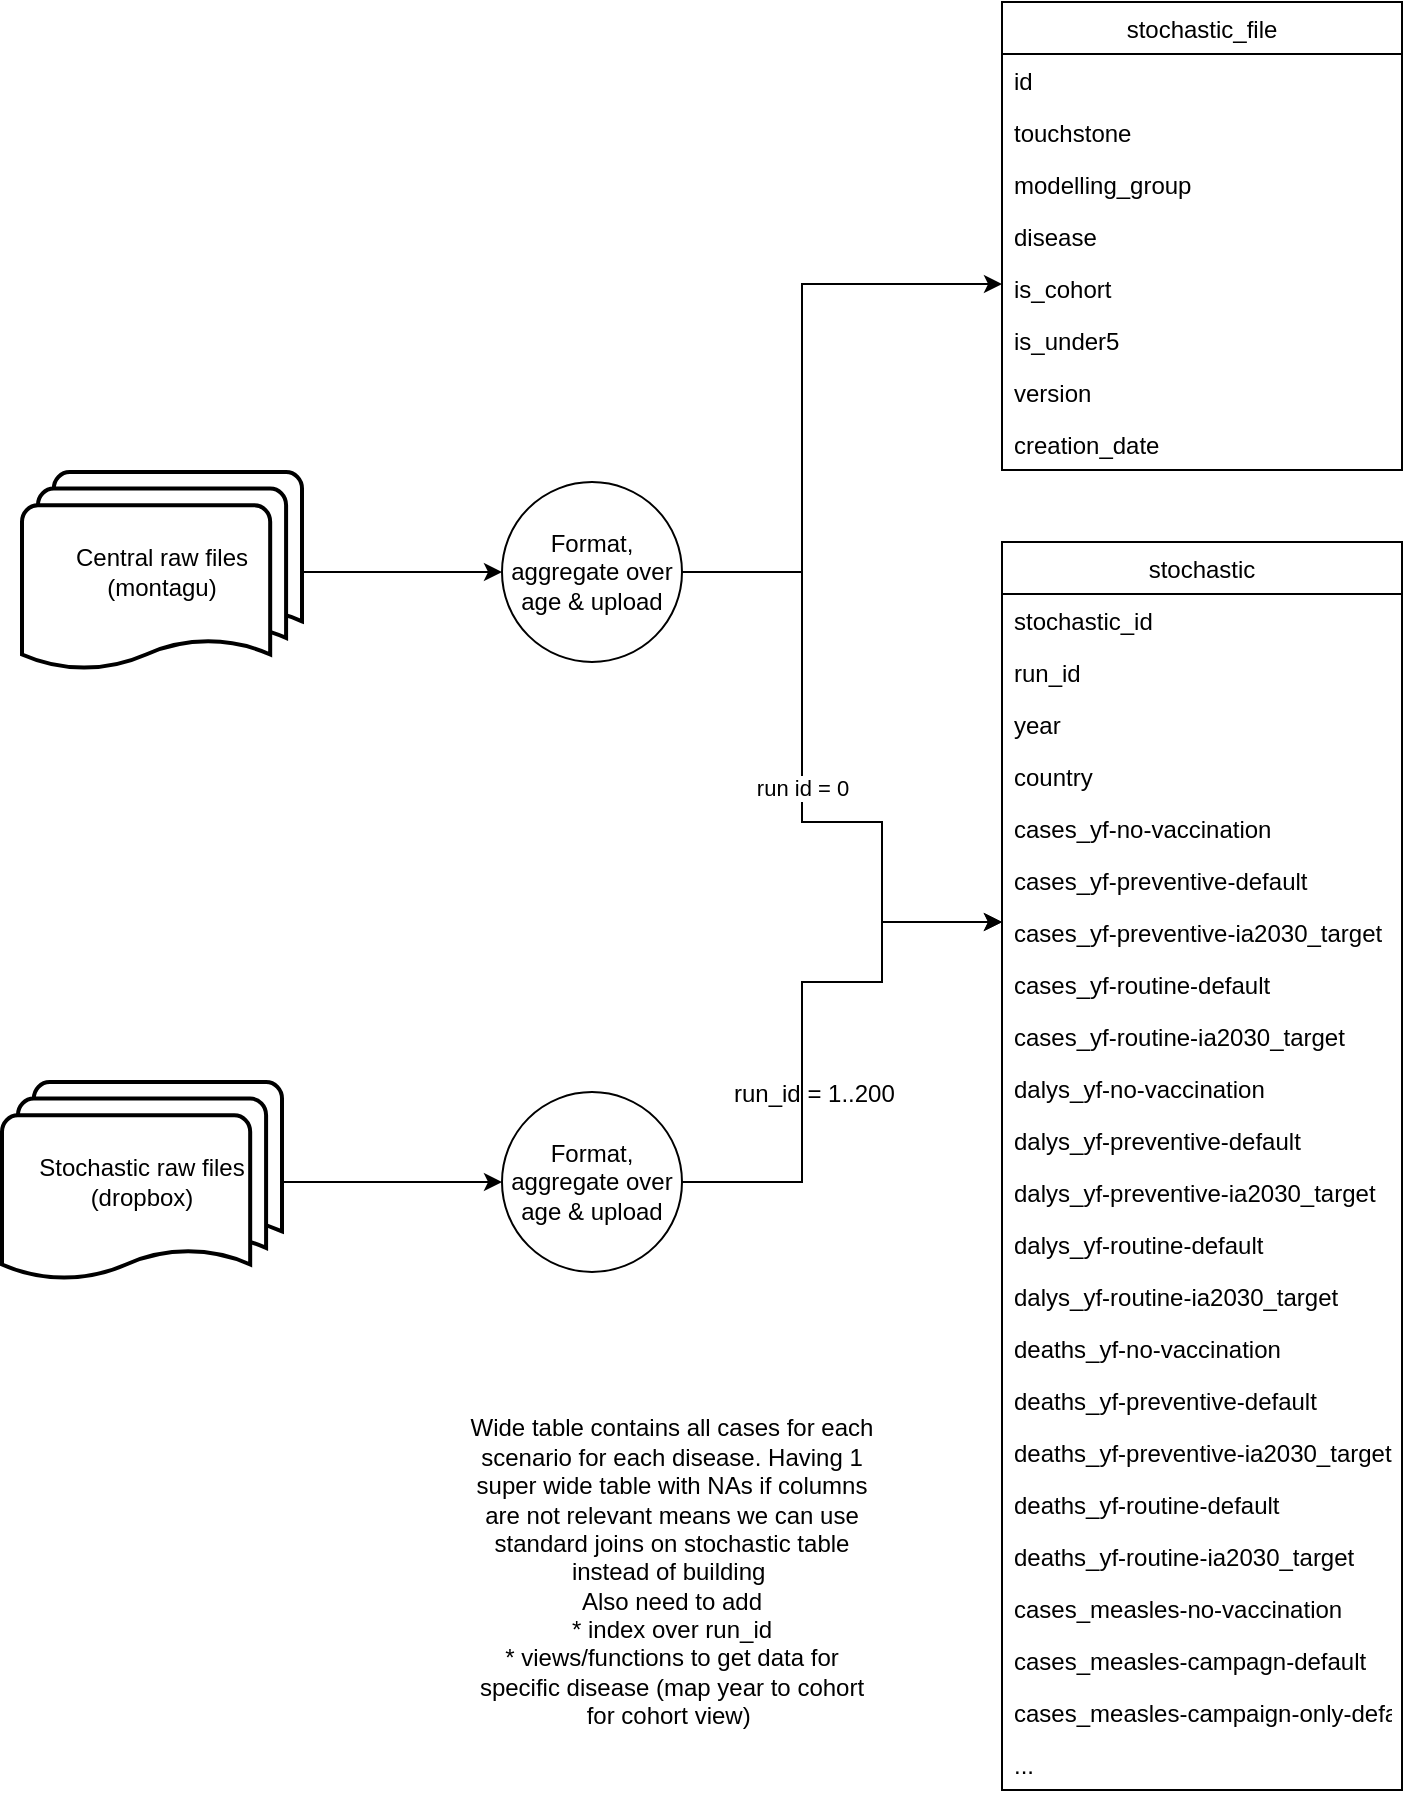 <mxfile version="16.5.1" type="device"><diagram id="mGxD8xT4z-HSewU-faGQ" name="Page-1"><mxGraphModel dx="1422" dy="905" grid="1" gridSize="10" guides="1" tooltips="1" connect="1" arrows="1" fold="1" page="1" pageScale="1" pageWidth="827" pageHeight="1169" math="0" shadow="0"><root><mxCell id="0"/><mxCell id="1" parent="0"/><mxCell id="gCDxa2Zwygsy5dwFKKMd-66" style="edgeStyle=orthogonalEdgeStyle;rounded=0;orthogonalLoop=1;jettySize=auto;html=1;" parent="1" source="gCDxa2Zwygsy5dwFKKMd-1" target="gCDxa2Zwygsy5dwFKKMd-3" edge="1"><mxGeometry relative="1" as="geometry"/></mxCell><mxCell id="gCDxa2Zwygsy5dwFKKMd-1" value="Stochastic raw files&lt;br&gt;(dropbox)" style="strokeWidth=2;html=1;shape=mxgraph.flowchart.multi-document;whiteSpace=wrap;" parent="1" vertex="1"><mxGeometry x="60" y="580" width="140" height="100" as="geometry"/></mxCell><mxCell id="gCDxa2Zwygsy5dwFKKMd-65" style="edgeStyle=orthogonalEdgeStyle;rounded=0;orthogonalLoop=1;jettySize=auto;html=1;" parent="1" source="gCDxa2Zwygsy5dwFKKMd-2" target="gCDxa2Zwygsy5dwFKKMd-4" edge="1"><mxGeometry relative="1" as="geometry"/></mxCell><mxCell id="gCDxa2Zwygsy5dwFKKMd-2" value="Central raw files&lt;br&gt;(montagu)" style="strokeWidth=2;html=1;shape=mxgraph.flowchart.multi-document;whiteSpace=wrap;" parent="1" vertex="1"><mxGeometry x="70" y="275" width="140" height="100" as="geometry"/></mxCell><mxCell id="gCDxa2Zwygsy5dwFKKMd-64" style="edgeStyle=orthogonalEdgeStyle;rounded=0;orthogonalLoop=1;jettySize=auto;html=1;" parent="1" source="gCDxa2Zwygsy5dwFKKMd-3" target="gCDxa2Zwygsy5dwFKKMd-67" edge="1"><mxGeometry relative="1" as="geometry"><Array as="points"><mxPoint x="460" y="630"/><mxPoint x="460" y="530"/><mxPoint x="500" y="530"/><mxPoint x="500" y="500"/></Array><mxPoint x="540" y="510" as="targetPoint"/></mxGeometry></mxCell><mxCell id="gCDxa2Zwygsy5dwFKKMd-3" value="Format, aggregate over age &amp;amp; upload" style="ellipse;whiteSpace=wrap;html=1;aspect=fixed;" parent="1" vertex="1"><mxGeometry x="310" y="585" width="90" height="90" as="geometry"/></mxCell><mxCell id="gCDxa2Zwygsy5dwFKKMd-61" style="edgeStyle=orthogonalEdgeStyle;rounded=0;orthogonalLoop=1;jettySize=auto;html=1;" parent="1" source="gCDxa2Zwygsy5dwFKKMd-4" target="uaEE7_l4c9UMO8RXk4aK-1" edge="1"><mxGeometry relative="1" as="geometry"><Array as="points"><mxPoint x="460" y="325"/><mxPoint x="460" y="181"/></Array><mxPoint x="540" y="181" as="targetPoint"/></mxGeometry></mxCell><mxCell id="gCDxa2Zwygsy5dwFKKMd-62" value="run id = 0" style="edgeStyle=orthogonalEdgeStyle;rounded=0;orthogonalLoop=1;jettySize=auto;html=1;" parent="1" source="gCDxa2Zwygsy5dwFKKMd-4" target="gCDxa2Zwygsy5dwFKKMd-67" edge="1"><mxGeometry relative="1" as="geometry"><Array as="points"><mxPoint x="460" y="325"/><mxPoint x="460" y="450"/><mxPoint x="500" y="450"/><mxPoint x="500" y="500"/></Array><mxPoint x="540" y="495" as="targetPoint"/></mxGeometry></mxCell><mxCell id="gCDxa2Zwygsy5dwFKKMd-4" value="Format, aggregate over age &amp;amp; upload" style="ellipse;whiteSpace=wrap;html=1;aspect=fixed;" parent="1" vertex="1"><mxGeometry x="310" y="280" width="90" height="90" as="geometry"/></mxCell><mxCell id="gCDxa2Zwygsy5dwFKKMd-67" value="stochastic" style="swimlane;fontStyle=0;childLayout=stackLayout;horizontal=1;startSize=26;fillColor=none;horizontalStack=0;resizeParent=1;resizeParentMax=0;resizeLast=0;collapsible=1;marginBottom=0;" parent="1" vertex="1"><mxGeometry x="560" y="310" width="200" height="624" as="geometry"><mxRectangle x="490" y="370" width="50" height="26" as="alternateBounds"/></mxGeometry></mxCell><mxCell id="vPrTYxog1HaRqWRy5VxB-7" value="stochastic_id" style="text;strokeColor=none;fillColor=none;align=left;verticalAlign=top;spacingLeft=4;spacingRight=4;overflow=hidden;rotatable=0;points=[[0,0.5],[1,0.5]];portConstraint=eastwest;" vertex="1" parent="gCDxa2Zwygsy5dwFKKMd-67"><mxGeometry y="26" width="200" height="26" as="geometry"/></mxCell><mxCell id="gCDxa2Zwygsy5dwFKKMd-68" value="run_id" style="text;strokeColor=none;fillColor=none;align=left;verticalAlign=top;spacingLeft=4;spacingRight=4;overflow=hidden;rotatable=0;points=[[0,0.5],[1,0.5]];portConstraint=eastwest;" parent="gCDxa2Zwygsy5dwFKKMd-67" vertex="1"><mxGeometry y="52" width="200" height="26" as="geometry"/></mxCell><mxCell id="gCDxa2Zwygsy5dwFKKMd-69" value="year" style="text;strokeColor=none;fillColor=none;align=left;verticalAlign=top;spacingLeft=4;spacingRight=4;overflow=hidden;rotatable=0;points=[[0,0.5],[1,0.5]];portConstraint=eastwest;" parent="gCDxa2Zwygsy5dwFKKMd-67" vertex="1"><mxGeometry y="78" width="200" height="26" as="geometry"/></mxCell><mxCell id="gCDxa2Zwygsy5dwFKKMd-71" value="country" style="text;strokeColor=none;fillColor=none;align=left;verticalAlign=top;spacingLeft=4;spacingRight=4;overflow=hidden;rotatable=0;points=[[0,0.5],[1,0.5]];portConstraint=eastwest;" parent="gCDxa2Zwygsy5dwFKKMd-67" vertex="1"><mxGeometry y="104" width="200" height="26" as="geometry"/></mxCell><mxCell id="gCDxa2Zwygsy5dwFKKMd-73" value="cases_yf-no-vaccination" style="text;strokeColor=none;fillColor=none;align=left;verticalAlign=top;spacingLeft=4;spacingRight=4;overflow=hidden;rotatable=0;points=[[0,0.5],[1,0.5]];portConstraint=eastwest;" parent="gCDxa2Zwygsy5dwFKKMd-67" vertex="1"><mxGeometry y="130" width="200" height="26" as="geometry"/></mxCell><mxCell id="gCDxa2Zwygsy5dwFKKMd-74" value="cases_yf-preventive-default" style="text;strokeColor=none;fillColor=none;align=left;verticalAlign=top;spacingLeft=4;spacingRight=4;overflow=hidden;rotatable=0;points=[[0,0.5],[1,0.5]];portConstraint=eastwest;" parent="gCDxa2Zwygsy5dwFKKMd-67" vertex="1"><mxGeometry y="156" width="200" height="26" as="geometry"/></mxCell><mxCell id="gCDxa2Zwygsy5dwFKKMd-75" value="cases_yf-preventive-ia2030_target" style="text;strokeColor=none;fillColor=none;align=left;verticalAlign=top;spacingLeft=4;spacingRight=4;overflow=hidden;rotatable=0;points=[[0,0.5],[1,0.5]];portConstraint=eastwest;" parent="gCDxa2Zwygsy5dwFKKMd-67" vertex="1"><mxGeometry y="182" width="200" height="26" as="geometry"/></mxCell><mxCell id="gCDxa2Zwygsy5dwFKKMd-76" value="cases_yf-routine-default" style="text;strokeColor=none;fillColor=none;align=left;verticalAlign=top;spacingLeft=4;spacingRight=4;overflow=hidden;rotatable=0;points=[[0,0.5],[1,0.5]];portConstraint=eastwest;" parent="gCDxa2Zwygsy5dwFKKMd-67" vertex="1"><mxGeometry y="208" width="200" height="26" as="geometry"/></mxCell><mxCell id="gCDxa2Zwygsy5dwFKKMd-77" value="cases_yf-routine-ia2030_target" style="text;strokeColor=none;fillColor=none;align=left;verticalAlign=top;spacingLeft=4;spacingRight=4;overflow=hidden;rotatable=0;points=[[0,0.5],[1,0.5]];portConstraint=eastwest;" parent="gCDxa2Zwygsy5dwFKKMd-67" vertex="1"><mxGeometry y="234" width="200" height="26" as="geometry"/></mxCell><mxCell id="gCDxa2Zwygsy5dwFKKMd-78" value="dalys_yf-no-vaccination" style="text;strokeColor=none;fillColor=none;align=left;verticalAlign=top;spacingLeft=4;spacingRight=4;overflow=hidden;rotatable=0;points=[[0,0.5],[1,0.5]];portConstraint=eastwest;" parent="gCDxa2Zwygsy5dwFKKMd-67" vertex="1"><mxGeometry y="260" width="200" height="26" as="geometry"/></mxCell><mxCell id="gCDxa2Zwygsy5dwFKKMd-79" value="dalys_yf-preventive-default" style="text;strokeColor=none;fillColor=none;align=left;verticalAlign=top;spacingLeft=4;spacingRight=4;overflow=hidden;rotatable=0;points=[[0,0.5],[1,0.5]];portConstraint=eastwest;" parent="gCDxa2Zwygsy5dwFKKMd-67" vertex="1"><mxGeometry y="286" width="200" height="26" as="geometry"/></mxCell><mxCell id="gCDxa2Zwygsy5dwFKKMd-80" value="dalys_yf-preventive-ia2030_target" style="text;strokeColor=none;fillColor=none;align=left;verticalAlign=top;spacingLeft=4;spacingRight=4;overflow=hidden;rotatable=0;points=[[0,0.5],[1,0.5]];portConstraint=eastwest;" parent="gCDxa2Zwygsy5dwFKKMd-67" vertex="1"><mxGeometry y="312" width="200" height="26" as="geometry"/></mxCell><mxCell id="gCDxa2Zwygsy5dwFKKMd-81" value="dalys_yf-routine-default" style="text;strokeColor=none;fillColor=none;align=left;verticalAlign=top;spacingLeft=4;spacingRight=4;overflow=hidden;rotatable=0;points=[[0,0.5],[1,0.5]];portConstraint=eastwest;" parent="gCDxa2Zwygsy5dwFKKMd-67" vertex="1"><mxGeometry y="338" width="200" height="26" as="geometry"/></mxCell><mxCell id="gCDxa2Zwygsy5dwFKKMd-82" value="dalys_yf-routine-ia2030_target" style="text;strokeColor=none;fillColor=none;align=left;verticalAlign=top;spacingLeft=4;spacingRight=4;overflow=hidden;rotatable=0;points=[[0,0.5],[1,0.5]];portConstraint=eastwest;" parent="gCDxa2Zwygsy5dwFKKMd-67" vertex="1"><mxGeometry y="364" width="200" height="26" as="geometry"/></mxCell><mxCell id="gCDxa2Zwygsy5dwFKKMd-83" value="deaths_yf-no-vaccination" style="text;strokeColor=none;fillColor=none;align=left;verticalAlign=top;spacingLeft=4;spacingRight=4;overflow=hidden;rotatable=0;points=[[0,0.5],[1,0.5]];portConstraint=eastwest;" parent="gCDxa2Zwygsy5dwFKKMd-67" vertex="1"><mxGeometry y="390" width="200" height="26" as="geometry"/></mxCell><mxCell id="gCDxa2Zwygsy5dwFKKMd-84" value="deaths_yf-preventive-default" style="text;strokeColor=none;fillColor=none;align=left;verticalAlign=top;spacingLeft=4;spacingRight=4;overflow=hidden;rotatable=0;points=[[0,0.5],[1,0.5]];portConstraint=eastwest;" parent="gCDxa2Zwygsy5dwFKKMd-67" vertex="1"><mxGeometry y="416" width="200" height="26" as="geometry"/></mxCell><mxCell id="gCDxa2Zwygsy5dwFKKMd-85" value="deaths_yf-preventive-ia2030_target" style="text;strokeColor=none;fillColor=none;align=left;verticalAlign=top;spacingLeft=4;spacingRight=4;overflow=hidden;rotatable=0;points=[[0,0.5],[1,0.5]];portConstraint=eastwest;" parent="gCDxa2Zwygsy5dwFKKMd-67" vertex="1"><mxGeometry y="442" width="200" height="26" as="geometry"/></mxCell><mxCell id="gCDxa2Zwygsy5dwFKKMd-86" value="deaths_yf-routine-default" style="text;strokeColor=none;fillColor=none;align=left;verticalAlign=top;spacingLeft=4;spacingRight=4;overflow=hidden;rotatable=0;points=[[0,0.5],[1,0.5]];portConstraint=eastwest;" parent="gCDxa2Zwygsy5dwFKKMd-67" vertex="1"><mxGeometry y="468" width="200" height="26" as="geometry"/></mxCell><mxCell id="gCDxa2Zwygsy5dwFKKMd-87" value="deaths_yf-routine-ia2030_target" style="text;strokeColor=none;fillColor=none;align=left;verticalAlign=top;spacingLeft=4;spacingRight=4;overflow=hidden;rotatable=0;points=[[0,0.5],[1,0.5]];portConstraint=eastwest;" parent="gCDxa2Zwygsy5dwFKKMd-67" vertex="1"><mxGeometry y="494" width="200" height="26" as="geometry"/></mxCell><mxCell id="vPrTYxog1HaRqWRy5VxB-2" value="cases_measles-no-vaccination" style="text;strokeColor=none;fillColor=none;align=left;verticalAlign=top;spacingLeft=4;spacingRight=4;overflow=hidden;rotatable=0;points=[[0,0.5],[1,0.5]];portConstraint=eastwest;" vertex="1" parent="gCDxa2Zwygsy5dwFKKMd-67"><mxGeometry y="520" width="200" height="26" as="geometry"/></mxCell><mxCell id="vPrTYxog1HaRqWRy5VxB-3" value="cases_measles-campagn-default" style="text;strokeColor=none;fillColor=none;align=left;verticalAlign=top;spacingLeft=4;spacingRight=4;overflow=hidden;rotatable=0;points=[[0,0.5],[1,0.5]];portConstraint=eastwest;" vertex="1" parent="gCDxa2Zwygsy5dwFKKMd-67"><mxGeometry y="546" width="200" height="26" as="geometry"/></mxCell><mxCell id="vPrTYxog1HaRqWRy5VxB-4" value="cases_measles-campaign-only-default" style="text;strokeColor=none;fillColor=none;align=left;verticalAlign=top;spacingLeft=4;spacingRight=4;overflow=hidden;rotatable=0;points=[[0,0.5],[1,0.5]];portConstraint=eastwest;" vertex="1" parent="gCDxa2Zwygsy5dwFKKMd-67"><mxGeometry y="572" width="200" height="26" as="geometry"/></mxCell><mxCell id="vPrTYxog1HaRqWRy5VxB-5" value="..." style="text;strokeColor=none;fillColor=none;align=left;verticalAlign=top;spacingLeft=4;spacingRight=4;overflow=hidden;rotatable=0;points=[[0,0.5],[1,0.5]];portConstraint=eastwest;" vertex="1" parent="gCDxa2Zwygsy5dwFKKMd-67"><mxGeometry y="598" width="200" height="26" as="geometry"/></mxCell><mxCell id="uaEE7_l4c9UMO8RXk4aK-1" value="stochastic_file" style="swimlane;fontStyle=0;childLayout=stackLayout;horizontal=1;startSize=26;fillColor=none;horizontalStack=0;resizeParent=1;resizeParentMax=0;resizeLast=0;collapsible=1;marginBottom=0;" parent="1" vertex="1"><mxGeometry x="560" y="40" width="200" height="234" as="geometry"><mxRectangle x="490" y="370" width="50" height="26" as="alternateBounds"/></mxGeometry></mxCell><mxCell id="uaEE7_l4c9UMO8RXk4aK-2" value="id" style="text;strokeColor=none;fillColor=none;align=left;verticalAlign=top;spacingLeft=4;spacingRight=4;overflow=hidden;rotatable=0;points=[[0,0.5],[1,0.5]];portConstraint=eastwest;" parent="uaEE7_l4c9UMO8RXk4aK-1" vertex="1"><mxGeometry y="26" width="200" height="26" as="geometry"/></mxCell><mxCell id="uaEE7_l4c9UMO8RXk4aK-3" value="touchstone" style="text;strokeColor=none;fillColor=none;align=left;verticalAlign=top;spacingLeft=4;spacingRight=4;overflow=hidden;rotatable=0;points=[[0,0.5],[1,0.5]];portConstraint=eastwest;" parent="uaEE7_l4c9UMO8RXk4aK-1" vertex="1"><mxGeometry y="52" width="200" height="26" as="geometry"/></mxCell><mxCell id="uaEE7_l4c9UMO8RXk4aK-4" value="modelling_group" style="text;strokeColor=none;fillColor=none;align=left;verticalAlign=top;spacingLeft=4;spacingRight=4;overflow=hidden;rotatable=0;points=[[0,0.5],[1,0.5]];portConstraint=eastwest;" parent="uaEE7_l4c9UMO8RXk4aK-1" vertex="1"><mxGeometry y="78" width="200" height="26" as="geometry"/></mxCell><mxCell id="uaEE7_l4c9UMO8RXk4aK-5" value="disease" style="text;strokeColor=none;fillColor=none;align=left;verticalAlign=top;spacingLeft=4;spacingRight=4;overflow=hidden;rotatable=0;points=[[0,0.5],[1,0.5]];portConstraint=eastwest;" parent="uaEE7_l4c9UMO8RXk4aK-1" vertex="1"><mxGeometry y="104" width="200" height="26" as="geometry"/></mxCell><mxCell id="uaEE7_l4c9UMO8RXk4aK-8" value="is_cohort" style="text;strokeColor=none;fillColor=none;align=left;verticalAlign=top;spacingLeft=4;spacingRight=4;overflow=hidden;rotatable=0;points=[[0,0.5],[1,0.5]];portConstraint=eastwest;" parent="uaEE7_l4c9UMO8RXk4aK-1" vertex="1"><mxGeometry y="130" width="200" height="26" as="geometry"/></mxCell><mxCell id="uaEE7_l4c9UMO8RXk4aK-9" value="is_under5" style="text;strokeColor=none;fillColor=none;align=left;verticalAlign=top;spacingLeft=4;spacingRight=4;overflow=hidden;rotatable=0;points=[[0,0.5],[1,0.5]];portConstraint=eastwest;" parent="uaEE7_l4c9UMO8RXk4aK-1" vertex="1"><mxGeometry y="156" width="200" height="26" as="geometry"/></mxCell><mxCell id="uaEE7_l4c9UMO8RXk4aK-6" value="version" style="text;strokeColor=none;fillColor=none;align=left;verticalAlign=top;spacingLeft=4;spacingRight=4;overflow=hidden;rotatable=0;points=[[0,0.5],[1,0.5]];portConstraint=eastwest;" parent="uaEE7_l4c9UMO8RXk4aK-1" vertex="1"><mxGeometry y="182" width="200" height="26" as="geometry"/></mxCell><mxCell id="uaEE7_l4c9UMO8RXk4aK-7" value="creation_date" style="text;strokeColor=none;fillColor=none;align=left;verticalAlign=top;spacingLeft=4;spacingRight=4;overflow=hidden;rotatable=0;points=[[0,0.5],[1,0.5]];portConstraint=eastwest;" parent="uaEE7_l4c9UMO8RXk4aK-1" vertex="1"><mxGeometry y="208" width="200" height="26" as="geometry"/></mxCell><mxCell id="oV0BVS69XPxfv5UUO418-56" value="run_id = 1..200" style="text;strokeColor=none;fillColor=none;align=left;verticalAlign=middle;spacingLeft=4;spacingRight=4;overflow=hidden;points=[[0,0.5],[1,0.5]];portConstraint=eastwest;rotatable=0;" parent="1" vertex="1"><mxGeometry x="420" y="570" width="100" height="30" as="geometry"/></mxCell><mxCell id="vPrTYxog1HaRqWRy5VxB-6" value="Wide table contains all cases for each scenario for each disease. Having 1 super wide table with NAs if columns are not relevant means we can use standard joins on stochastic table instead of building&amp;nbsp;&lt;br&gt;Also need to add&lt;br&gt;* index over run_id&lt;br&gt;* views/functions to get data for specific disease (map year to cohort for cohort view)&amp;nbsp;" style="text;html=1;strokeColor=none;fillColor=none;align=center;verticalAlign=middle;whiteSpace=wrap;rounded=0;" vertex="1" parent="1"><mxGeometry x="290" y="750" width="210" height="150" as="geometry"/></mxCell></root></mxGraphModel></diagram></mxfile>